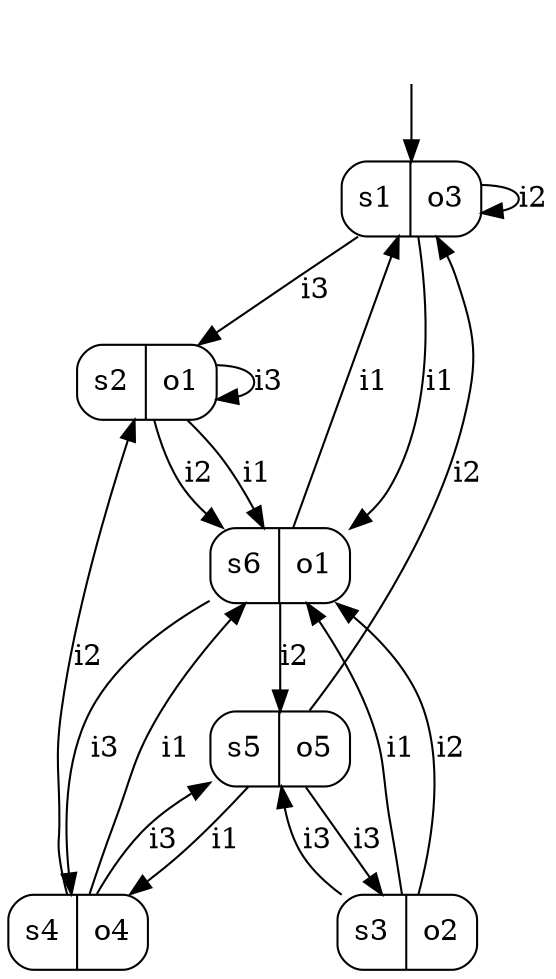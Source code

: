 digraph MooreMachine_6States_3Inputs_5Outputs_f17cdc73cd1a4db1a770ea0b55a55510 {
s1 [label="s1|o3", shape=record, style=rounded];
s2 [label="s2|o1", shape=record, style=rounded];
s3 [label="s3|o2", shape=record, style=rounded];
s4 [label="s4|o4", shape=record, style=rounded];
s5 [label="s5|o5", shape=record, style=rounded];
s6 [label="s6|o1", shape=record, style=rounded];
s1 -> s6 [label="i1"];
s1 -> s1 [label="i2"];
s1 -> s2 [label="i3"];
s2 -> s6 [label="i1"];
s2 -> s6 [label="i2"];
s2 -> s2 [label="i3"];
s3 -> s6 [label="i1"];
s3 -> s6 [label="i2"];
s3 -> s5 [label="i3"];
s4 -> s6 [label="i1"];
s4 -> s2 [label="i2"];
s4 -> s5 [label="i3"];
s5 -> s4 [label="i1"];
s5 -> s1 [label="i2"];
s5 -> s3 [label="i3"];
s6 -> s1 [label="i1"];
s6 -> s5 [label="i2"];
s6 -> s4 [label="i3"];
__start0 [shape=none, label=""];
__start0 -> s1 [label=""];
}
